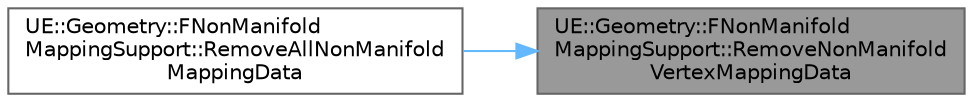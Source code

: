 digraph "UE::Geometry::FNonManifoldMappingSupport::RemoveNonManifoldVertexMappingData"
{
 // INTERACTIVE_SVG=YES
 // LATEX_PDF_SIZE
  bgcolor="transparent";
  edge [fontname=Helvetica,fontsize=10,labelfontname=Helvetica,labelfontsize=10];
  node [fontname=Helvetica,fontsize=10,shape=box,height=0.2,width=0.4];
  rankdir="RL";
  Node1 [id="Node000001",label="UE::Geometry::FNonManifold\lMappingSupport::RemoveNonManifold\lVertexMappingData",height=0.2,width=0.4,color="gray40", fillcolor="grey60", style="filled", fontcolor="black",tooltip=" "];
  Node1 -> Node2 [id="edge1_Node000001_Node000002",dir="back",color="steelblue1",style="solid",tooltip=" "];
  Node2 [id="Node000002",label="UE::Geometry::FNonManifold\lMappingSupport::RemoveAllNonManifold\lMappingData",height=0.2,width=0.4,color="grey40", fillcolor="white", style="filled",URL="$d4/d00/classUE_1_1Geometry_1_1FNonManifoldMappingSupport.html#a775d01f3367351a1ba003c1320ad7c75",tooltip=" "];
}
